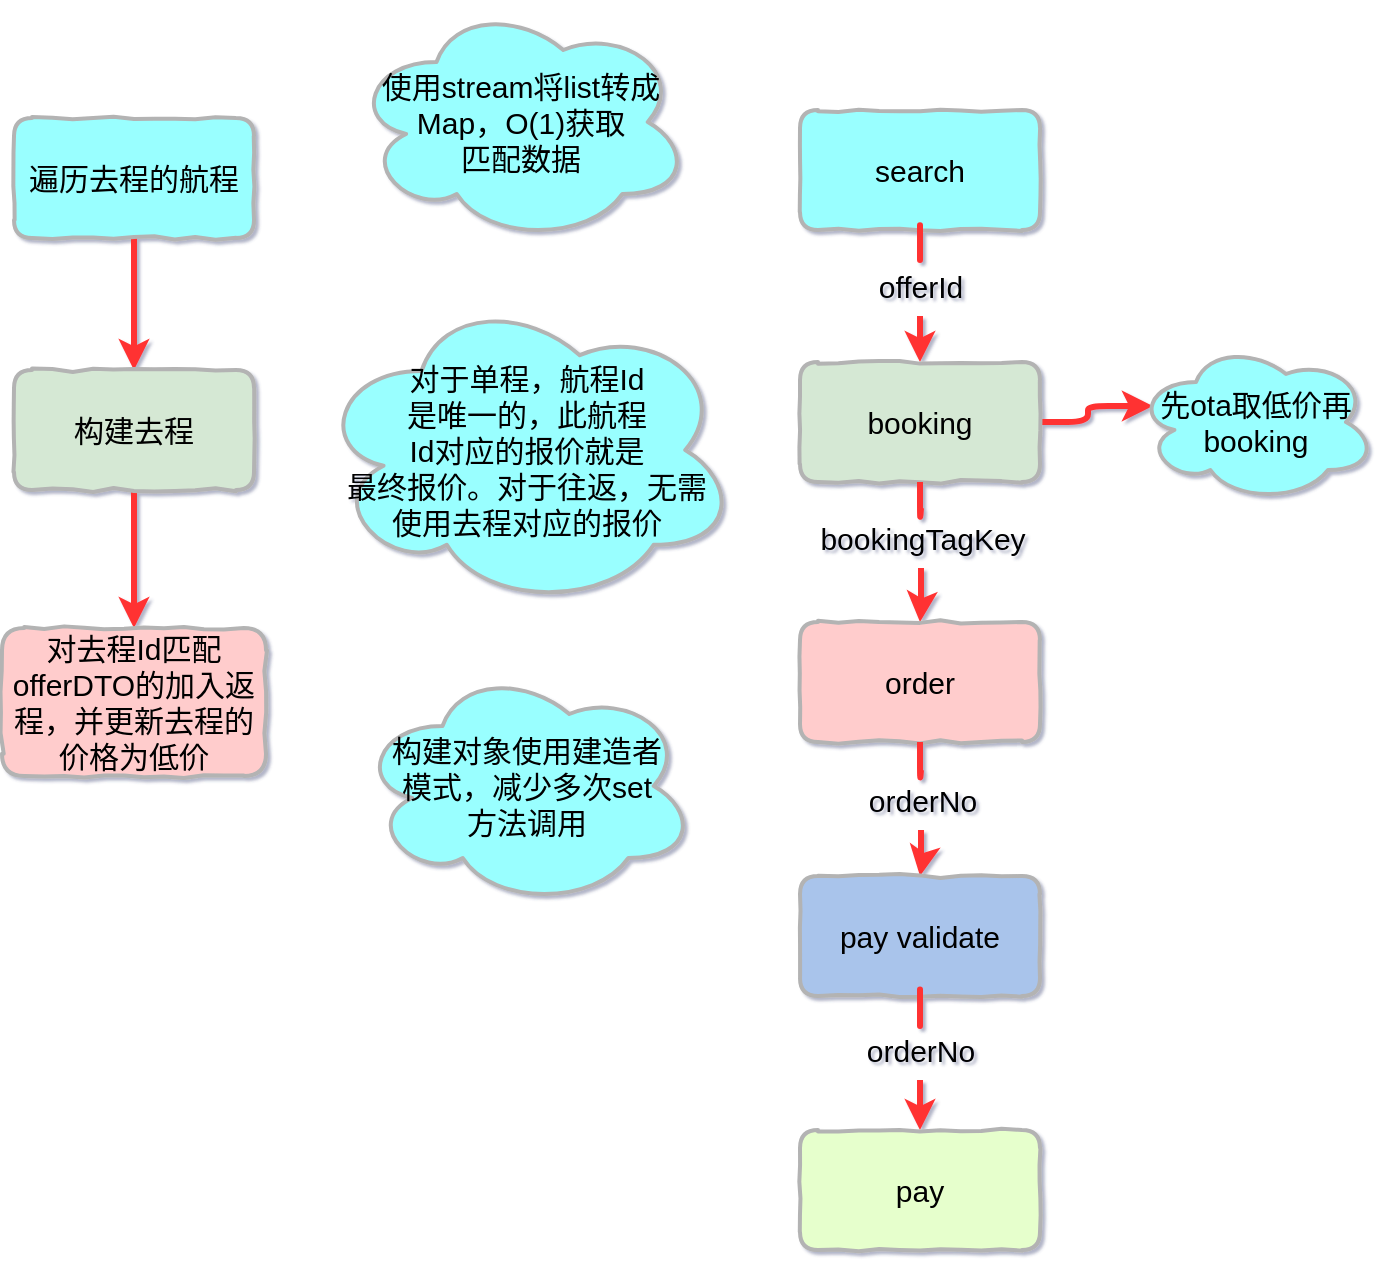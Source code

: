 <mxfile version="20.8.0" type="github">
  <diagram id="yWwvPQ7X9PmBNxhYb26-" name="第 1 页">
    <mxGraphModel dx="1026" dy="595" grid="0" gridSize="10" guides="1" tooltips="1" connect="1" arrows="1" fold="1" page="1" pageScale="1" pageWidth="1169" pageHeight="827" math="0" shadow="1">
      <root>
        <mxCell id="0" />
        <mxCell id="1" parent="0" />
        <mxCell id="_Fqwc9NIt0zZCDV-KgZk-6" style="edgeStyle=orthogonalEdgeStyle;rounded=1;orthogonalLoop=1;jettySize=auto;html=1;entryX=0.5;entryY=0;entryDx=0;entryDy=0;strokeColor=#FF3333;strokeWidth=3;fontFamily=Helvetica;fontSize=15;fontColor=default;startArrow=none;" parent="1" source="_Fqwc9NIt0zZCDV-KgZk-12" target="_Fqwc9NIt0zZCDV-KgZk-4" edge="1">
          <mxGeometry relative="1" as="geometry" />
        </mxCell>
        <mxCell id="_Fqwc9NIt0zZCDV-KgZk-3" value="search" style="whiteSpace=wrap;html=1;rounded=1;comic=1;strokeColor=#B3B3B3;strokeWidth=2;fontFamily=Helvetica;fontSize=15;fontColor=default;fillColor=#99FFFF;" parent="1" vertex="1">
          <mxGeometry x="436" y="136" width="120" height="60" as="geometry" />
        </mxCell>
        <mxCell id="_Fqwc9NIt0zZCDV-KgZk-20" style="edgeStyle=orthogonalEdgeStyle;rounded=1;orthogonalLoop=1;jettySize=auto;html=1;entryX=0.5;entryY=0;entryDx=0;entryDy=0;strokeColor=#FF3333;strokeWidth=3;fontFamily=Helvetica;fontSize=15;fontColor=default;startArrow=none;" parent="1" source="_Fqwc9NIt0zZCDV-KgZk-18" target="_Fqwc9NIt0zZCDV-KgZk-5" edge="1">
          <mxGeometry relative="1" as="geometry" />
        </mxCell>
        <mxCell id="_Fqwc9NIt0zZCDV-KgZk-35" style="edgeStyle=orthogonalEdgeStyle;rounded=1;orthogonalLoop=1;jettySize=auto;html=1;entryX=0.07;entryY=0.4;entryDx=0;entryDy=0;entryPerimeter=0;strokeColor=#FF3333;strokeWidth=3;fontFamily=Helvetica;fontSize=15;fontColor=#000000;" parent="1" source="_Fqwc9NIt0zZCDV-KgZk-4" target="_Fqwc9NIt0zZCDV-KgZk-33" edge="1">
          <mxGeometry relative="1" as="geometry" />
        </mxCell>
        <mxCell id="_Fqwc9NIt0zZCDV-KgZk-4" value="booking" style="whiteSpace=wrap;html=1;rounded=1;comic=1;strokeColor=#B3B3B3;strokeWidth=2;fontFamily=Helvetica;fontSize=15;fontColor=default;fillColor=#D5E8D4;" parent="1" vertex="1">
          <mxGeometry x="436" y="262" width="120" height="60" as="geometry" />
        </mxCell>
        <mxCell id="_Fqwc9NIt0zZCDV-KgZk-31" style="edgeStyle=orthogonalEdgeStyle;rounded=1;orthogonalLoop=1;jettySize=auto;html=1;entryX=0.5;entryY=0;entryDx=0;entryDy=0;strokeColor=#FF3333;strokeWidth=3;fontFamily=Helvetica;fontSize=15;fontColor=#000000;startArrow=none;" parent="1" source="_Fqwc9NIt0zZCDV-KgZk-28" target="_Fqwc9NIt0zZCDV-KgZk-8" edge="1">
          <mxGeometry relative="1" as="geometry" />
        </mxCell>
        <mxCell id="_Fqwc9NIt0zZCDV-KgZk-5" value="order" style="whiteSpace=wrap;html=1;rounded=1;comic=1;strokeColor=#B3B3B3;strokeWidth=2;fontFamily=Helvetica;fontSize=15;fontColor=default;fillColor=#FFCCCC;" parent="1" vertex="1">
          <mxGeometry x="436" y="392" width="120" height="60" as="geometry" />
        </mxCell>
        <mxCell id="_Fqwc9NIt0zZCDV-KgZk-10" style="edgeStyle=orthogonalEdgeStyle;rounded=1;orthogonalLoop=1;jettySize=auto;html=1;strokeColor=#FF3333;strokeWidth=3;fontFamily=Helvetica;fontSize=15;fontColor=default;entryX=0.5;entryY=0;entryDx=0;entryDy=0;startArrow=none;" parent="1" source="_Fqwc9NIt0zZCDV-KgZk-24" target="_Fqwc9NIt0zZCDV-KgZk-11" edge="1">
          <mxGeometry relative="1" as="geometry">
            <mxPoint x="496" y="629.5" as="targetPoint" />
          </mxGeometry>
        </mxCell>
        <mxCell id="_Fqwc9NIt0zZCDV-KgZk-8" value="pay validate" style="whiteSpace=wrap;html=1;rounded=1;comic=1;strokeColor=#B3B3B3;strokeWidth=2;fontFamily=Helvetica;fontSize=15;fontColor=default;fillColor=#A9C4EB;" parent="1" vertex="1">
          <mxGeometry x="436" y="519" width="120" height="60" as="geometry" />
        </mxCell>
        <mxCell id="_Fqwc9NIt0zZCDV-KgZk-11" value="pay" style="whiteSpace=wrap;html=1;rounded=1;comic=1;strokeColor=#B3B3B3;strokeWidth=2;fontFamily=Helvetica;fontSize=15;fontColor=default;fillColor=#E6FFCC;" parent="1" vertex="1">
          <mxGeometry x="436" y="646" width="120" height="60" as="geometry" />
        </mxCell>
        <mxCell id="_Fqwc9NIt0zZCDV-KgZk-12" value="&lt;font&gt;offerId&lt;/font&gt;" style="text;html=1;align=center;verticalAlign=middle;resizable=0;points=[];autosize=1;strokeColor=none;fillColor=none;fontSize=15;fontFamily=Helvetica;fontColor=#000000;" parent="1" vertex="1">
          <mxGeometry x="466" y="209" width="60" height="30" as="geometry" />
        </mxCell>
        <mxCell id="_Fqwc9NIt0zZCDV-KgZk-13" value="" style="edgeStyle=orthogonalEdgeStyle;rounded=1;orthogonalLoop=1;jettySize=auto;html=1;entryX=0.5;entryY=0;entryDx=0;entryDy=0;strokeColor=#FF3333;strokeWidth=3;fontFamily=Helvetica;fontSize=15;fontColor=default;endArrow=none;" parent="1" source="_Fqwc9NIt0zZCDV-KgZk-3" target="_Fqwc9NIt0zZCDV-KgZk-12" edge="1">
          <mxGeometry relative="1" as="geometry">
            <mxPoint x="496" y="196" as="sourcePoint" />
            <mxPoint x="496" y="262" as="targetPoint" />
          </mxGeometry>
        </mxCell>
        <mxCell id="_Fqwc9NIt0zZCDV-KgZk-18" value="bookingTagKey" style="text;html=1;align=center;verticalAlign=middle;resizable=0;points=[];autosize=1;strokeColor=none;fillColor=none;fontSize=15;fontFamily=Helvetica;fontColor=default;" parent="1" vertex="1">
          <mxGeometry x="436" y="335" width="121" height="30" as="geometry" />
        </mxCell>
        <mxCell id="_Fqwc9NIt0zZCDV-KgZk-21" value="" style="edgeStyle=orthogonalEdgeStyle;rounded=1;orthogonalLoop=1;jettySize=auto;html=1;entryX=0.5;entryY=0;entryDx=0;entryDy=0;strokeColor=#FF3333;strokeWidth=3;fontFamily=Helvetica;fontSize=15;fontColor=default;endArrow=none;" parent="1" source="_Fqwc9NIt0zZCDV-KgZk-4" target="_Fqwc9NIt0zZCDV-KgZk-18" edge="1">
          <mxGeometry relative="1" as="geometry">
            <mxPoint x="496" y="322" as="sourcePoint" />
            <mxPoint x="496" y="392" as="targetPoint" />
          </mxGeometry>
        </mxCell>
        <mxCell id="_Fqwc9NIt0zZCDV-KgZk-24" value="orderNo" style="text;html=1;align=center;verticalAlign=middle;resizable=0;points=[];autosize=1;strokeColor=none;fillColor=none;fontSize=15;fontFamily=Helvetica;fontColor=default;" parent="1" vertex="1">
          <mxGeometry x="460" y="591" width="72" height="30" as="geometry" />
        </mxCell>
        <mxCell id="_Fqwc9NIt0zZCDV-KgZk-26" value="" style="edgeStyle=orthogonalEdgeStyle;rounded=1;orthogonalLoop=1;jettySize=auto;html=1;strokeColor=#FF3333;strokeWidth=3;fontFamily=Helvetica;fontSize=15;fontColor=default;entryX=0.5;entryY=0;entryDx=0;entryDy=0;endArrow=none;" parent="1" source="_Fqwc9NIt0zZCDV-KgZk-8" target="_Fqwc9NIt0zZCDV-KgZk-24" edge="1">
          <mxGeometry relative="1" as="geometry">
            <mxPoint x="496" y="646" as="targetPoint" />
            <mxPoint x="496" y="579" as="sourcePoint" />
          </mxGeometry>
        </mxCell>
        <mxCell id="_Fqwc9NIt0zZCDV-KgZk-28" value="orderNo" style="text;html=1;align=center;verticalAlign=middle;resizable=0;points=[];autosize=1;strokeColor=none;fillColor=none;fontSize=15;fontFamily=Helvetica;fontColor=default;" parent="1" vertex="1">
          <mxGeometry x="460.5" y="466" width="72" height="30" as="geometry" />
        </mxCell>
        <mxCell id="_Fqwc9NIt0zZCDV-KgZk-32" value="" style="edgeStyle=orthogonalEdgeStyle;rounded=1;orthogonalLoop=1;jettySize=auto;html=1;entryX=0.5;entryY=0;entryDx=0;entryDy=0;strokeColor=#FF3333;strokeWidth=3;fontFamily=Helvetica;fontSize=15;fontColor=#000000;endArrow=none;" parent="1" source="_Fqwc9NIt0zZCDV-KgZk-5" target="_Fqwc9NIt0zZCDV-KgZk-28" edge="1">
          <mxGeometry relative="1" as="geometry">
            <mxPoint x="496" y="452" as="sourcePoint" />
            <mxPoint x="496" y="519" as="targetPoint" />
          </mxGeometry>
        </mxCell>
        <mxCell id="_Fqwc9NIt0zZCDV-KgZk-33" value="先ota取低价再booking" style="ellipse;shape=cloud;whiteSpace=wrap;html=1;rounded=1;comic=1;strokeColor=#B3B3B3;strokeWidth=2;fontFamily=Helvetica;fontSize=15;fontColor=#000000;fillColor=#99FFFF;" parent="1" vertex="1">
          <mxGeometry x="604" y="252" width="120" height="80" as="geometry" />
        </mxCell>
        <mxCell id="zWsAWDBP0S33JGaMvFJ--1" style="edgeStyle=orthogonalEdgeStyle;rounded=1;orthogonalLoop=1;jettySize=auto;html=1;entryX=0.5;entryY=0;entryDx=0;entryDy=0;strokeColor=#FF3333;strokeWidth=3;fontFamily=Helvetica;fontSize=15;fontColor=default;startArrow=none;exitX=0.5;exitY=1;exitDx=0;exitDy=0;" edge="1" parent="1" source="zWsAWDBP0S33JGaMvFJ--2" target="zWsAWDBP0S33JGaMvFJ--5">
          <mxGeometry relative="1" as="geometry">
            <mxPoint x="103" y="213" as="sourcePoint" />
          </mxGeometry>
        </mxCell>
        <mxCell id="zWsAWDBP0S33JGaMvFJ--2" value="遍历去程的航程" style="whiteSpace=wrap;html=1;rounded=1;comic=1;strokeColor=#B3B3B3;strokeWidth=2;fontFamily=Helvetica;fontSize=15;fontColor=default;fillColor=#99FFFF;" vertex="1" parent="1">
          <mxGeometry x="43" y="140" width="120" height="60" as="geometry" />
        </mxCell>
        <mxCell id="zWsAWDBP0S33JGaMvFJ--3" style="edgeStyle=orthogonalEdgeStyle;rounded=1;orthogonalLoop=1;jettySize=auto;html=1;entryX=0.5;entryY=0;entryDx=0;entryDy=0;strokeColor=#FF3333;strokeWidth=3;fontFamily=Helvetica;fontSize=15;fontColor=default;startArrow=none;exitX=0.5;exitY=1;exitDx=0;exitDy=0;" edge="1" parent="1" source="zWsAWDBP0S33JGaMvFJ--5" target="zWsAWDBP0S33JGaMvFJ--7">
          <mxGeometry relative="1" as="geometry">
            <mxPoint x="103" y="344" as="sourcePoint" />
          </mxGeometry>
        </mxCell>
        <mxCell id="zWsAWDBP0S33JGaMvFJ--5" value="构建去程" style="whiteSpace=wrap;html=1;rounded=1;comic=1;strokeColor=#B3B3B3;strokeWidth=2;fontFamily=Helvetica;fontSize=15;fontColor=default;fillColor=#D5E8D4;" vertex="1" parent="1">
          <mxGeometry x="43" y="266" width="120" height="60" as="geometry" />
        </mxCell>
        <mxCell id="zWsAWDBP0S33JGaMvFJ--7" value="对去程Id匹配offerDTO的加入返程，并更新去程的价格为低价" style="whiteSpace=wrap;html=1;rounded=1;comic=1;strokeColor=#B3B3B3;strokeWidth=2;fontFamily=Helvetica;fontSize=15;fontColor=default;fillColor=#FFCCCC;" vertex="1" parent="1">
          <mxGeometry x="37" y="395" width="132" height="74" as="geometry" />
        </mxCell>
        <mxCell id="zWsAWDBP0S33JGaMvFJ--20" value="使用stream将list转成Map，O(1)获取&lt;br&gt;匹配数据" style="ellipse;shape=cloud;whiteSpace=wrap;html=1;rounded=1;comic=1;strokeColor=#B3B3B3;strokeWidth=2;fontFamily=Helvetica;fontSize=15;fontColor=#000000;fillColor=#99FFFF;" vertex="1" parent="1">
          <mxGeometry x="212" y="82" width="169" height="120" as="geometry" />
        </mxCell>
        <mxCell id="zWsAWDBP0S33JGaMvFJ--21" value="构建对象使用建造者&lt;br&gt;模式，减少多次set&lt;br&gt;方法调用" style="ellipse;shape=cloud;whiteSpace=wrap;html=1;rounded=1;comic=1;strokeColor=#B3B3B3;strokeWidth=2;fontFamily=Helvetica;fontSize=15;fontColor=#000000;fillColor=#99FFFF;" vertex="1" parent="1">
          <mxGeometry x="215" y="414" width="169" height="120" as="geometry" />
        </mxCell>
        <mxCell id="zWsAWDBP0S33JGaMvFJ--22" value="对于单程，航程Id&lt;br&gt;是唯一的，此航程&lt;br&gt;Id对应的报价就是&lt;br&gt;最终报价。对于往返，无需&lt;br&gt;使用去程对应的报价" style="ellipse;shape=cloud;whiteSpace=wrap;html=1;rounded=1;comic=1;strokeColor=#B3B3B3;strokeWidth=2;fontFamily=Helvetica;fontSize=15;fontColor=#000000;fillColor=#99FFFF;" vertex="1" parent="1">
          <mxGeometry x="194" y="227" width="211" height="158" as="geometry" />
        </mxCell>
      </root>
    </mxGraphModel>
  </diagram>
</mxfile>
